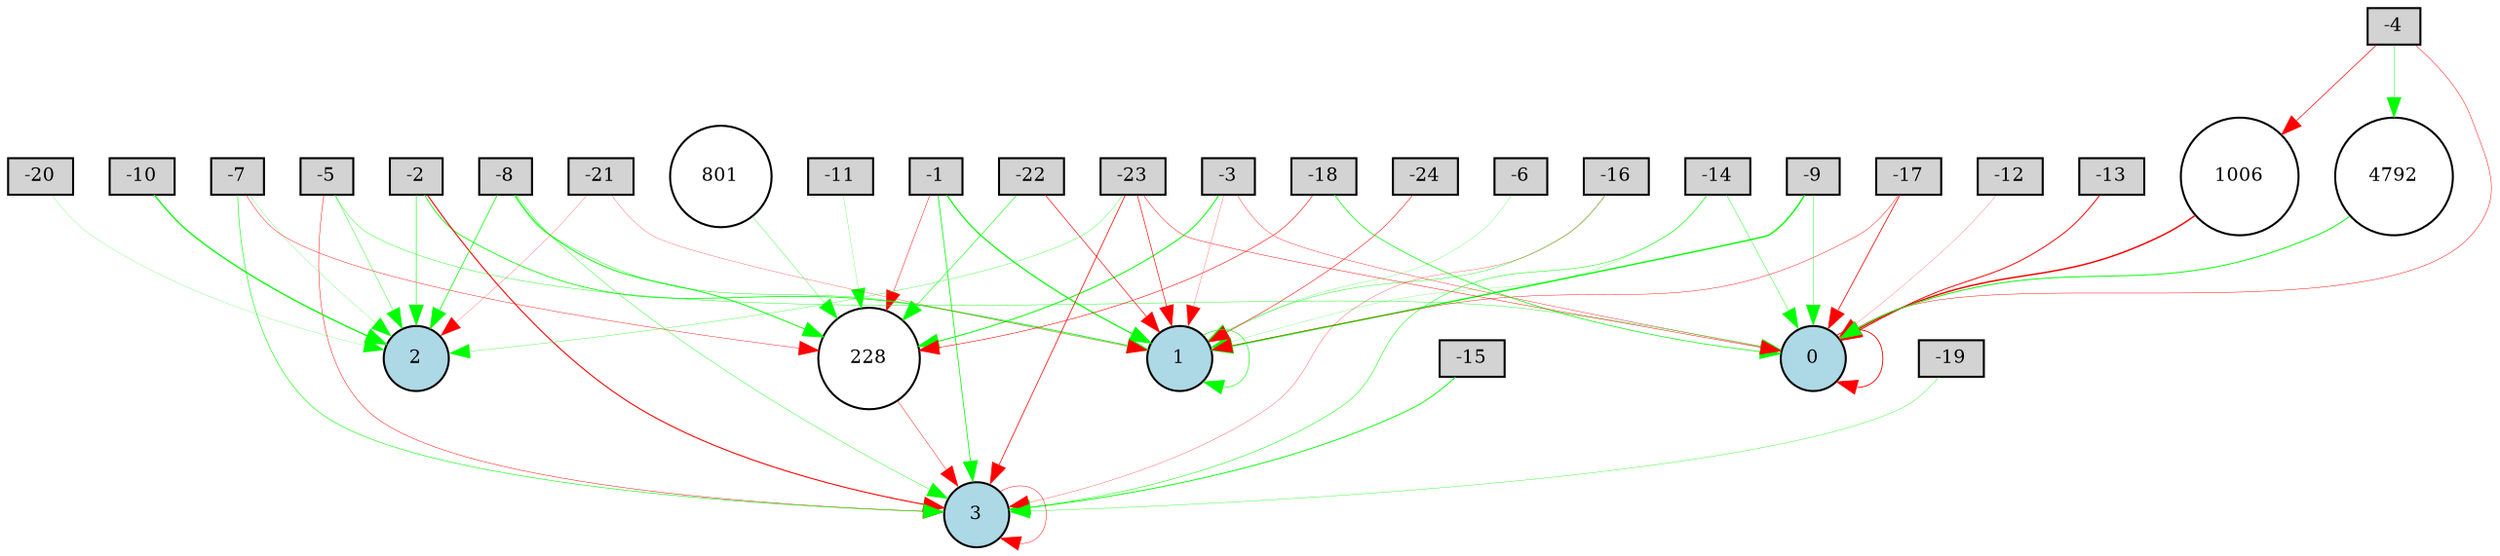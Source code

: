 digraph {
	node [fontsize=9 height=0.2 shape=circle width=0.2]
	-1 [fillcolor=lightgray shape=box style=filled]
	-2 [fillcolor=lightgray shape=box style=filled]
	-3 [fillcolor=lightgray shape=box style=filled]
	-4 [fillcolor=lightgray shape=box style=filled]
	-5 [fillcolor=lightgray shape=box style=filled]
	-6 [fillcolor=lightgray shape=box style=filled]
	-7 [fillcolor=lightgray shape=box style=filled]
	-8 [fillcolor=lightgray shape=box style=filled]
	-9 [fillcolor=lightgray shape=box style=filled]
	-10 [fillcolor=lightgray shape=box style=filled]
	-11 [fillcolor=lightgray shape=box style=filled]
	-12 [fillcolor=lightgray shape=box style=filled]
	-13 [fillcolor=lightgray shape=box style=filled]
	-14 [fillcolor=lightgray shape=box style=filled]
	-15 [fillcolor=lightgray shape=box style=filled]
	-16 [fillcolor=lightgray shape=box style=filled]
	-17 [fillcolor=lightgray shape=box style=filled]
	-18 [fillcolor=lightgray shape=box style=filled]
	-19 [fillcolor=lightgray shape=box style=filled]
	-20 [fillcolor=lightgray shape=box style=filled]
	-21 [fillcolor=lightgray shape=box style=filled]
	-22 [fillcolor=lightgray shape=box style=filled]
	-23 [fillcolor=lightgray shape=box style=filled]
	-24 [fillcolor=lightgray shape=box style=filled]
	0 [fillcolor=lightblue style=filled]
	1 [fillcolor=lightblue style=filled]
	2 [fillcolor=lightblue style=filled]
	3 [fillcolor=lightblue style=filled]
	228 [fillcolor=white style=filled]
	801 [fillcolor=white style=filled]
	1006 [fillcolor=white style=filled]
	4792 [fillcolor=white style=filled]
	-20 -> 2 [color=green penwidth=0.10514404063289327 style=solid]
	-23 -> 0 [color=red penwidth=0.22309356606591063 style=solid]
	-10 -> 2 [color=green penwidth=0.6249884054663664 style=solid]
	-19 -> 3 [color=green penwidth=0.17710526612302563 style=solid]
	-24 -> 1 [color=red penwidth=0.2622876859861853 style=solid]
	-1 -> 1 [color=green penwidth=0.5774289785202009 style=solid]
	-16 -> 3 [color=red penwidth=0.13946451582360886 style=solid]
	-12 -> 0 [color=red penwidth=0.106208789328486 style=solid]
	-21 -> 1 [color=red penwidth=0.1278044927103825 style=solid]
	-8 -> 1 [color=green penwidth=0.21041531207553743 style=solid]
	-14 -> 3 [color=green penwidth=0.25141333930851717 style=solid]
	-9 -> 1 [color=green penwidth=0.668023489081704 style=solid]
	-2 -> 1 [color=green penwidth=0.3927373057603458 style=solid]
	3 -> 3 [color=red penwidth=0.22247131976459655 style=solid]
	-2 -> 3 [color=red penwidth=0.5197743086414995 style=solid]
	-23 -> 3 [color=red penwidth=0.3657633116295398 style=solid]
	-8 -> 2 [color=green penwidth=0.3614422536856987 style=solid]
	-22 -> 1 [color=red penwidth=0.314126369854332 style=solid]
	-18 -> 228 [color=red penwidth=0.27731127028111324 style=solid]
	-7 -> 3 [color=green penwidth=0.28280102934093715 style=solid]
	1 -> 1 [color=green penwidth=0.29060397534630134 style=solid]
	-18 -> 0 [color=green penwidth=0.3533072926177636 style=solid]
	-5 -> 0 [color=green penwidth=0.20017004715064857 style=solid]
	0 -> 0 [color=red penwidth=0.4323292682881057 style=solid]
	-22 -> 228 [color=green penwidth=0.2775156350507038 style=solid]
	-23 -> 2 [color=green penwidth=0.15939670893852081 style=solid]
	-17 -> 0 [color=red penwidth=0.38231733295535353 style=solid]
	-2 -> 2 [color=green penwidth=0.2964277030373099 style=solid]
	801 -> 228 [color=green penwidth=0.1668357076489651 style=solid]
	-8 -> 228 [color=green penwidth=0.4577936920154373 style=solid]
	-16 -> 1 [color=green penwidth=0.20589875325096013 style=solid]
	-3 -> 1 [color=red penwidth=0.11857982945627912 style=solid]
	-11 -> 228 [color=green penwidth=0.11660066507345021 style=solid]
	-9 -> 0 [color=green penwidth=0.1908448559190612 style=solid]
	228 -> 3 [color=red penwidth=0.20609181210873845 style=solid]
	-4 -> 0 [color=red penwidth=0.2259686376667647 style=solid]
	-7 -> 2 [color=green penwidth=0.1119306390091128 style=solid]
	-1 -> 228 [color=red penwidth=0.22308936610265376 style=solid]
	-3 -> 228 [color=green penwidth=0.4669151098511293 style=solid]
	-5 -> 3 [color=red penwidth=0.22778392082302287 style=solid]
	-4 -> 4792 [color=green penwidth=0.20231301134446 style=solid]
	-14 -> 0 [color=green penwidth=0.20433661368619582 style=solid]
	-6 -> 1 [color=green penwidth=0.1189848699620343 style=solid]
	4792 -> 0 [color=green penwidth=0.4597194870467337 style=solid]
	-23 -> 1 [color=red penwidth=0.3107445005686307 style=solid]
	-7 -> 228 [color=red penwidth=0.2046792482730485 style=solid]
	-1 -> 3 [color=green penwidth=0.37802995698929664 style=solid]
	-21 -> 2 [color=red penwidth=0.10950242427323309 style=solid]
	-8 -> 3 [color=green penwidth=0.19895137188914525 style=solid]
	-3 -> 0 [color=red penwidth=0.18226788239277641 style=solid]
	-17 -> 1 [color=red penwidth=0.20817064640748753 style=solid]
	-15 -> 3 [color=green penwidth=0.4375546779572641 style=solid]
	1006 -> 0 [color=red penwidth=0.7144180492998737 style=solid]
	-13 -> 0 [color=red penwidth=0.4647991541061993 style=solid]
	-5 -> 2 [color=green penwidth=0.19807631680250884 style=solid]
	-14 -> 1 [color=green penwidth=0.11352097949120102 style=solid]
	-4 -> 1006 [color=red penwidth=0.3383825912496855 style=solid]
}
